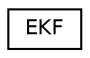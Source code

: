 digraph "Graphical Class Hierarchy"
{
 // LATEX_PDF_SIZE
  edge [fontname="Helvetica",fontsize="10",labelfontname="Helvetica",labelfontsize="10"];
  node [fontname="Helvetica",fontsize="10",shape=record];
  rankdir="LR";
  Node0 [label="EKF",height=0.2,width=0.4,color="black", fillcolor="white", style="filled",URL="$class_e_k_f.html",tooltip="Extended Kalman Filter."];
}
